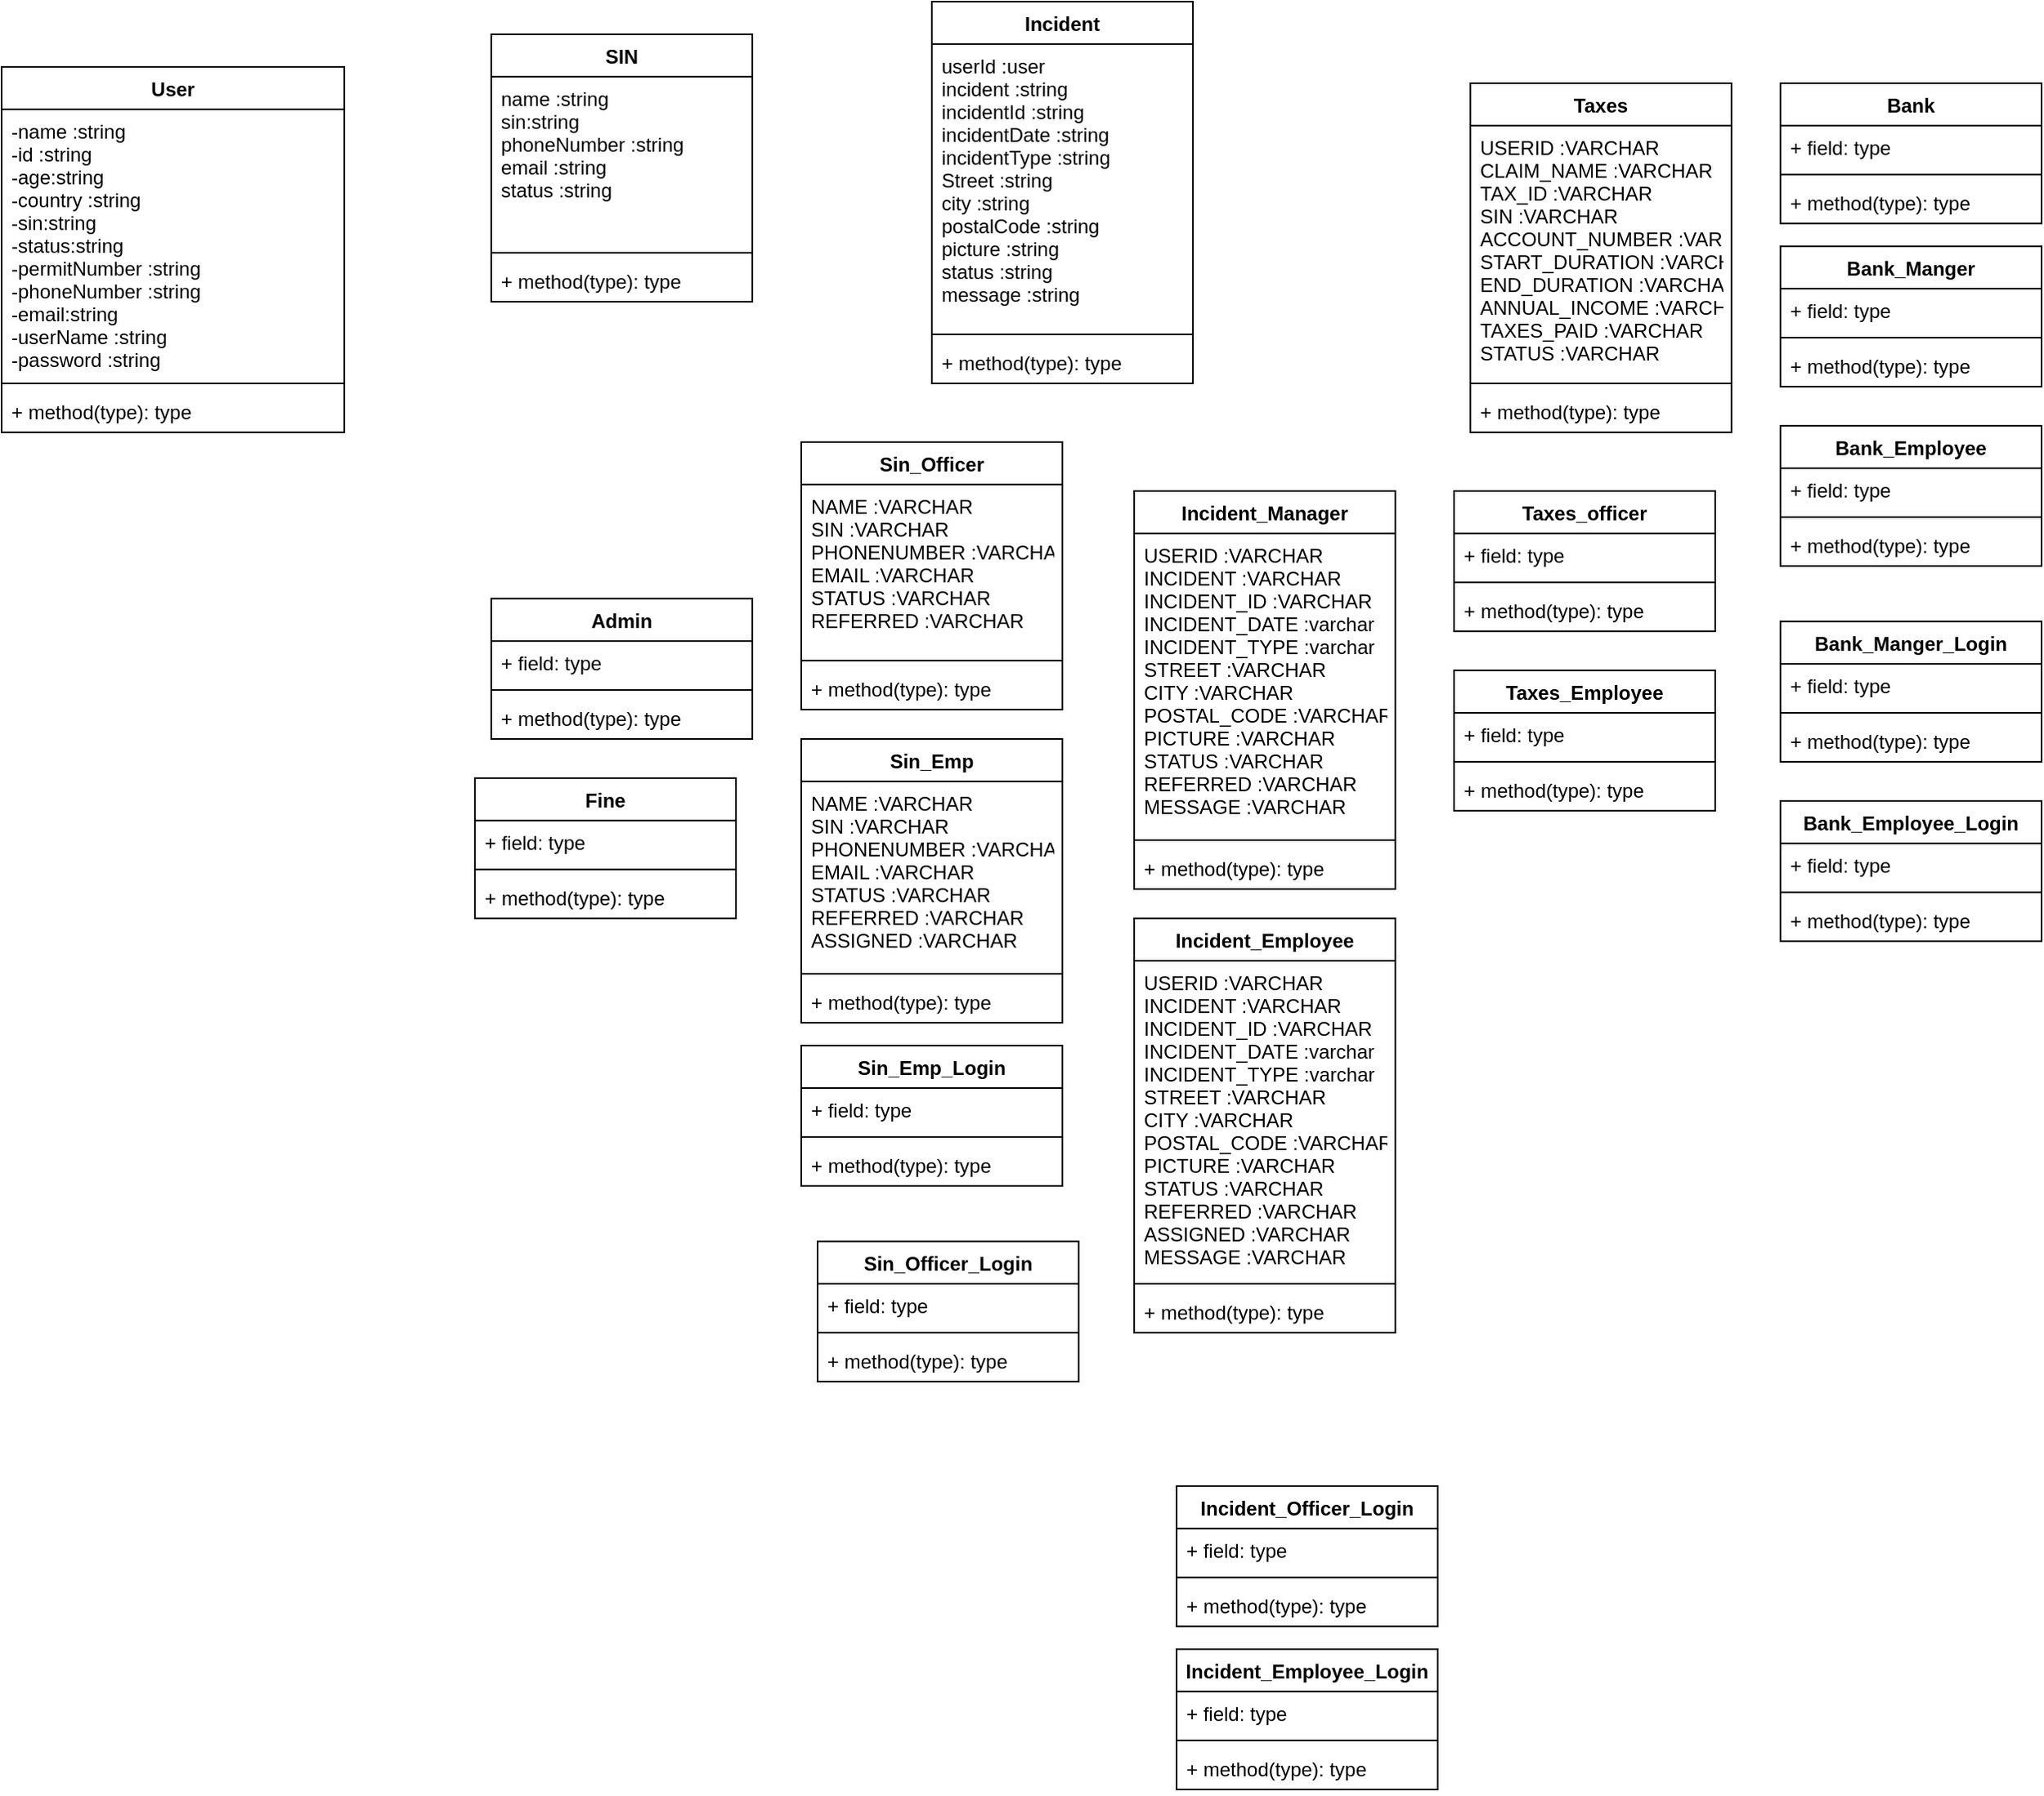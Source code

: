 <mxfile version="20.6.2" type="device"><diagram id="7TPfYMqjOXTpqe688zoS" name="Page-1"><mxGraphModel dx="1679" dy="465" grid="1" gridSize="10" guides="1" tooltips="1" connect="1" arrows="1" fold="1" page="1" pageScale="1" pageWidth="827" pageHeight="1169" math="0" shadow="0"><root><mxCell id="0"/><mxCell id="1" parent="0"/><mxCell id="t15MhjpTgTjXFIqs2MB7-1" value="User" style="swimlane;fontStyle=1;align=center;verticalAlign=top;childLayout=stackLayout;horizontal=1;startSize=26;horizontalStack=0;resizeParent=1;resizeParentMax=0;resizeLast=0;collapsible=1;marginBottom=0;" parent="1" vertex="1"><mxGeometry x="-270" y="130" width="210" height="224" as="geometry"/></mxCell><mxCell id="t15MhjpTgTjXFIqs2MB7-2" value="-name :string &#10;-id :string &#10;-age:string &#10;-country :string &#10;-sin:string &#10;-status:string &#10;-permitNumber :string &#10;-phoneNumber :string &#10;-email:string &#10;-userName :string &#10;-password :string " style="text;strokeColor=none;fillColor=none;align=left;verticalAlign=top;spacingLeft=4;spacingRight=4;overflow=hidden;rotatable=0;points=[[0,0.5],[1,0.5]];portConstraint=eastwest;" parent="t15MhjpTgTjXFIqs2MB7-1" vertex="1"><mxGeometry y="26" width="210" height="164" as="geometry"/></mxCell><mxCell id="t15MhjpTgTjXFIqs2MB7-3" value="" style="line;strokeWidth=1;fillColor=none;align=left;verticalAlign=middle;spacingTop=-1;spacingLeft=3;spacingRight=3;rotatable=0;labelPosition=right;points=[];portConstraint=eastwest;strokeColor=inherit;" parent="t15MhjpTgTjXFIqs2MB7-1" vertex="1"><mxGeometry y="190" width="210" height="8" as="geometry"/></mxCell><mxCell id="t15MhjpTgTjXFIqs2MB7-4" value="+ method(type): type" style="text;strokeColor=none;fillColor=none;align=left;verticalAlign=top;spacingLeft=4;spacingRight=4;overflow=hidden;rotatable=0;points=[[0,0.5],[1,0.5]];portConstraint=eastwest;" parent="t15MhjpTgTjXFIqs2MB7-1" vertex="1"><mxGeometry y="198" width="210" height="26" as="geometry"/></mxCell><mxCell id="t15MhjpTgTjXFIqs2MB7-5" value="SIN" style="swimlane;fontStyle=1;align=center;verticalAlign=top;childLayout=stackLayout;horizontal=1;startSize=26;horizontalStack=0;resizeParent=1;resizeParentMax=0;resizeLast=0;collapsible=1;marginBottom=0;" parent="1" vertex="1"><mxGeometry x="30" y="110" width="160" height="164" as="geometry"/></mxCell><mxCell id="t15MhjpTgTjXFIqs2MB7-6" value="name :string &#10;sin:string &#10;phoneNumber :string &#10;email :string &#10;status :string " style="text;strokeColor=none;fillColor=none;align=left;verticalAlign=top;spacingLeft=4;spacingRight=4;overflow=hidden;rotatable=0;points=[[0,0.5],[1,0.5]];portConstraint=eastwest;" parent="t15MhjpTgTjXFIqs2MB7-5" vertex="1"><mxGeometry y="26" width="160" height="104" as="geometry"/></mxCell><mxCell id="t15MhjpTgTjXFIqs2MB7-7" value="" style="line;strokeWidth=1;fillColor=none;align=left;verticalAlign=middle;spacingTop=-1;spacingLeft=3;spacingRight=3;rotatable=0;labelPosition=right;points=[];portConstraint=eastwest;strokeColor=inherit;" parent="t15MhjpTgTjXFIqs2MB7-5" vertex="1"><mxGeometry y="130" width="160" height="8" as="geometry"/></mxCell><mxCell id="t15MhjpTgTjXFIqs2MB7-8" value="+ method(type): type" style="text;strokeColor=none;fillColor=none;align=left;verticalAlign=top;spacingLeft=4;spacingRight=4;overflow=hidden;rotatable=0;points=[[0,0.5],[1,0.5]];portConstraint=eastwest;" parent="t15MhjpTgTjXFIqs2MB7-5" vertex="1"><mxGeometry y="138" width="160" height="26" as="geometry"/></mxCell><mxCell id="t15MhjpTgTjXFIqs2MB7-9" value="Sin_Officer" style="swimlane;fontStyle=1;align=center;verticalAlign=top;childLayout=stackLayout;horizontal=1;startSize=26;horizontalStack=0;resizeParent=1;resizeParentMax=0;resizeLast=0;collapsible=1;marginBottom=0;" parent="1" vertex="1"><mxGeometry x="220" y="360" width="160" height="164" as="geometry"/></mxCell><mxCell id="t15MhjpTgTjXFIqs2MB7-10" value="NAME :VARCHAR &#10;SIN :VARCHAR &#10;PHONENUMBER :VARCHAR&#10;EMAIL :VARCHAR&#10;STATUS :VARCHAR&#10;REFERRED :VARCHAR" style="text;strokeColor=none;fillColor=none;align=left;verticalAlign=top;spacingLeft=4;spacingRight=4;overflow=hidden;rotatable=0;points=[[0,0.5],[1,0.5]];portConstraint=eastwest;" parent="t15MhjpTgTjXFIqs2MB7-9" vertex="1"><mxGeometry y="26" width="160" height="104" as="geometry"/></mxCell><mxCell id="t15MhjpTgTjXFIqs2MB7-11" value="" style="line;strokeWidth=1;fillColor=none;align=left;verticalAlign=middle;spacingTop=-1;spacingLeft=3;spacingRight=3;rotatable=0;labelPosition=right;points=[];portConstraint=eastwest;strokeColor=inherit;" parent="t15MhjpTgTjXFIqs2MB7-9" vertex="1"><mxGeometry y="130" width="160" height="8" as="geometry"/></mxCell><mxCell id="t15MhjpTgTjXFIqs2MB7-12" value="+ method(type): type" style="text;strokeColor=none;fillColor=none;align=left;verticalAlign=top;spacingLeft=4;spacingRight=4;overflow=hidden;rotatable=0;points=[[0,0.5],[1,0.5]];portConstraint=eastwest;" parent="t15MhjpTgTjXFIqs2MB7-9" vertex="1"><mxGeometry y="138" width="160" height="26" as="geometry"/></mxCell><mxCell id="t15MhjpTgTjXFIqs2MB7-13" value="Sin_Emp" style="swimlane;fontStyle=1;align=center;verticalAlign=top;childLayout=stackLayout;horizontal=1;startSize=26;horizontalStack=0;resizeParent=1;resizeParentMax=0;resizeLast=0;collapsible=1;marginBottom=0;" parent="1" vertex="1"><mxGeometry x="220" y="542" width="160" height="174" as="geometry"/></mxCell><mxCell id="t15MhjpTgTjXFIqs2MB7-14" value="NAME :VARCHAR&#10;SIN :VARCHAR&#10;PHONENUMBER :VARCHAR&#10;EMAIL :VARCHAR&#10;STATUS :VARCHAR&#10;REFERRED :VARCHAR&#10;ASSIGNED :VARCHAR" style="text;strokeColor=none;fillColor=none;align=left;verticalAlign=top;spacingLeft=4;spacingRight=4;overflow=hidden;rotatable=0;points=[[0,0.5],[1,0.5]];portConstraint=eastwest;" parent="t15MhjpTgTjXFIqs2MB7-13" vertex="1"><mxGeometry y="26" width="160" height="114" as="geometry"/></mxCell><mxCell id="t15MhjpTgTjXFIqs2MB7-15" value="" style="line;strokeWidth=1;fillColor=none;align=left;verticalAlign=middle;spacingTop=-1;spacingLeft=3;spacingRight=3;rotatable=0;labelPosition=right;points=[];portConstraint=eastwest;strokeColor=inherit;" parent="t15MhjpTgTjXFIqs2MB7-13" vertex="1"><mxGeometry y="140" width="160" height="8" as="geometry"/></mxCell><mxCell id="t15MhjpTgTjXFIqs2MB7-16" value="+ method(type): type" style="text;strokeColor=none;fillColor=none;align=left;verticalAlign=top;spacingLeft=4;spacingRight=4;overflow=hidden;rotatable=0;points=[[0,0.5],[1,0.5]];portConstraint=eastwest;" parent="t15MhjpTgTjXFIqs2MB7-13" vertex="1"><mxGeometry y="148" width="160" height="26" as="geometry"/></mxCell><mxCell id="t15MhjpTgTjXFIqs2MB7-17" value="Incident" style="swimlane;fontStyle=1;align=center;verticalAlign=top;childLayout=stackLayout;horizontal=1;startSize=26;horizontalStack=0;resizeParent=1;resizeParentMax=0;resizeLast=0;collapsible=1;marginBottom=0;" parent="1" vertex="1"><mxGeometry x="300" y="90" width="160" height="234" as="geometry"/></mxCell><mxCell id="t15MhjpTgTjXFIqs2MB7-18" value="userId :user&#10;incident :string&#10;incidentId :string&#10;incidentDate :string&#10;incidentType :string&#10;Street :string&#10;city :string&#10;postalCode :string&#10;picture :string&#10;status :string&#10;message :string" style="text;strokeColor=none;fillColor=none;align=left;verticalAlign=top;spacingLeft=4;spacingRight=4;overflow=hidden;rotatable=0;points=[[0,0.5],[1,0.5]];portConstraint=eastwest;" parent="t15MhjpTgTjXFIqs2MB7-17" vertex="1"><mxGeometry y="26" width="160" height="174" as="geometry"/></mxCell><mxCell id="t15MhjpTgTjXFIqs2MB7-19" value="" style="line;strokeWidth=1;fillColor=none;align=left;verticalAlign=middle;spacingTop=-1;spacingLeft=3;spacingRight=3;rotatable=0;labelPosition=right;points=[];portConstraint=eastwest;strokeColor=inherit;" parent="t15MhjpTgTjXFIqs2MB7-17" vertex="1"><mxGeometry y="200" width="160" height="8" as="geometry"/></mxCell><mxCell id="t15MhjpTgTjXFIqs2MB7-20" value="+ method(type): type" style="text;strokeColor=none;fillColor=none;align=left;verticalAlign=top;spacingLeft=4;spacingRight=4;overflow=hidden;rotatable=0;points=[[0,0.5],[1,0.5]];portConstraint=eastwest;" parent="t15MhjpTgTjXFIqs2MB7-17" vertex="1"><mxGeometry y="208" width="160" height="26" as="geometry"/></mxCell><mxCell id="t15MhjpTgTjXFIqs2MB7-21" value="Incident_Manager" style="swimlane;fontStyle=1;align=center;verticalAlign=top;childLayout=stackLayout;horizontal=1;startSize=26;horizontalStack=0;resizeParent=1;resizeParentMax=0;resizeLast=0;collapsible=1;marginBottom=0;" parent="1" vertex="1"><mxGeometry x="424" y="390" width="160" height="244" as="geometry"/></mxCell><mxCell id="t15MhjpTgTjXFIqs2MB7-22" value="USERID :VARCHAR &#10;INCIDENT :VARCHAR &#10;INCIDENT_ID :VARCHAR &#10;INCIDENT_DATE :varchar &#10;INCIDENT_TYPE :varchar &#10;STREET :VARCHAR &#10;CITY :VARCHAR &#10;POSTAL_CODE :VARCHAR &#10;PICTURE :VARCHAR &#10;STATUS :VARCHAR &#10;REFERRED :VARCHAR &#10;MESSAGE :VARCHAR " style="text;strokeColor=none;fillColor=none;align=left;verticalAlign=top;spacingLeft=4;spacingRight=4;overflow=hidden;rotatable=0;points=[[0,0.5],[1,0.5]];portConstraint=eastwest;" parent="t15MhjpTgTjXFIqs2MB7-21" vertex="1"><mxGeometry y="26" width="160" height="184" as="geometry"/></mxCell><mxCell id="t15MhjpTgTjXFIqs2MB7-23" value="" style="line;strokeWidth=1;fillColor=none;align=left;verticalAlign=middle;spacingTop=-1;spacingLeft=3;spacingRight=3;rotatable=0;labelPosition=right;points=[];portConstraint=eastwest;strokeColor=inherit;" parent="t15MhjpTgTjXFIqs2MB7-21" vertex="1"><mxGeometry y="210" width="160" height="8" as="geometry"/></mxCell><mxCell id="t15MhjpTgTjXFIqs2MB7-24" value="+ method(type): type" style="text;strokeColor=none;fillColor=none;align=left;verticalAlign=top;spacingLeft=4;spacingRight=4;overflow=hidden;rotatable=0;points=[[0,0.5],[1,0.5]];portConstraint=eastwest;" parent="t15MhjpTgTjXFIqs2MB7-21" vertex="1"><mxGeometry y="218" width="160" height="26" as="geometry"/></mxCell><mxCell id="t15MhjpTgTjXFIqs2MB7-25" value="Incident_Employee" style="swimlane;fontStyle=1;align=center;verticalAlign=top;childLayout=stackLayout;horizontal=1;startSize=26;horizontalStack=0;resizeParent=1;resizeParentMax=0;resizeLast=0;collapsible=1;marginBottom=0;" parent="1" vertex="1"><mxGeometry x="424" y="652" width="160" height="254" as="geometry"/></mxCell><mxCell id="t15MhjpTgTjXFIqs2MB7-26" value="USERID :VARCHAR &#10;INCIDENT :VARCHAR &#10;INCIDENT_ID :VARCHAR &#10;INCIDENT_DATE :varchar &#10;INCIDENT_TYPE :varchar &#10;STREET :VARCHAR &#10;CITY :VARCHAR &#10;POSTAL_CODE :VARCHAR &#10;PICTURE :VARCHAR &#10;STATUS :VARCHAR &#10;REFERRED :VARCHAR &#10;ASSIGNED :VARCHAR &#10;MESSAGE :VARCHAR " style="text;strokeColor=none;fillColor=none;align=left;verticalAlign=top;spacingLeft=4;spacingRight=4;overflow=hidden;rotatable=0;points=[[0,0.5],[1,0.5]];portConstraint=eastwest;" parent="t15MhjpTgTjXFIqs2MB7-25" vertex="1"><mxGeometry y="26" width="160" height="194" as="geometry"/></mxCell><mxCell id="t15MhjpTgTjXFIqs2MB7-27" value="" style="line;strokeWidth=1;fillColor=none;align=left;verticalAlign=middle;spacingTop=-1;spacingLeft=3;spacingRight=3;rotatable=0;labelPosition=right;points=[];portConstraint=eastwest;strokeColor=inherit;" parent="t15MhjpTgTjXFIqs2MB7-25" vertex="1"><mxGeometry y="220" width="160" height="8" as="geometry"/></mxCell><mxCell id="t15MhjpTgTjXFIqs2MB7-28" value="+ method(type): type" style="text;strokeColor=none;fillColor=none;align=left;verticalAlign=top;spacingLeft=4;spacingRight=4;overflow=hidden;rotatable=0;points=[[0,0.5],[1,0.5]];portConstraint=eastwest;" parent="t15MhjpTgTjXFIqs2MB7-25" vertex="1"><mxGeometry y="228" width="160" height="26" as="geometry"/></mxCell><mxCell id="t15MhjpTgTjXFIqs2MB7-29" value="Taxes" style="swimlane;fontStyle=1;align=center;verticalAlign=top;childLayout=stackLayout;horizontal=1;startSize=26;horizontalStack=0;resizeParent=1;resizeParentMax=0;resizeLast=0;collapsible=1;marginBottom=0;" parent="1" vertex="1"><mxGeometry x="630" y="140" width="160" height="214" as="geometry"/></mxCell><mxCell id="t15MhjpTgTjXFIqs2MB7-30" value="USERID :VARCHAR &#10;CLAIM_NAME :VARCHAR &#10;TAX_ID :VARCHAR &#10;SIN :VARCHAR &#10;ACCOUNT_NUMBER :VARCHAR &#10;START_DURATION :VARCHAR &#10;END_DURATION :VARCHAR &#10;ANNUAL_INCOME :VARCHAR &#10;TAXES_PAID :VARCHAR &#10;STATUS :VARCHAR" style="text;strokeColor=none;fillColor=none;align=left;verticalAlign=top;spacingLeft=4;spacingRight=4;overflow=hidden;rotatable=0;points=[[0,0.5],[1,0.5]];portConstraint=eastwest;" parent="t15MhjpTgTjXFIqs2MB7-29" vertex="1"><mxGeometry y="26" width="160" height="154" as="geometry"/></mxCell><mxCell id="t15MhjpTgTjXFIqs2MB7-31" value="" style="line;strokeWidth=1;fillColor=none;align=left;verticalAlign=middle;spacingTop=-1;spacingLeft=3;spacingRight=3;rotatable=0;labelPosition=right;points=[];portConstraint=eastwest;strokeColor=inherit;" parent="t15MhjpTgTjXFIqs2MB7-29" vertex="1"><mxGeometry y="180" width="160" height="8" as="geometry"/></mxCell><mxCell id="t15MhjpTgTjXFIqs2MB7-32" value="+ method(type): type" style="text;strokeColor=none;fillColor=none;align=left;verticalAlign=top;spacingLeft=4;spacingRight=4;overflow=hidden;rotatable=0;points=[[0,0.5],[1,0.5]];portConstraint=eastwest;" parent="t15MhjpTgTjXFIqs2MB7-29" vertex="1"><mxGeometry y="188" width="160" height="26" as="geometry"/></mxCell><mxCell id="t15MhjpTgTjXFIqs2MB7-33" value="Taxes_officer" style="swimlane;fontStyle=1;align=center;verticalAlign=top;childLayout=stackLayout;horizontal=1;startSize=26;horizontalStack=0;resizeParent=1;resizeParentMax=0;resizeLast=0;collapsible=1;marginBottom=0;" parent="1" vertex="1"><mxGeometry x="620" y="390" width="160" height="86" as="geometry"/></mxCell><mxCell id="t15MhjpTgTjXFIqs2MB7-34" value="+ field: type" style="text;strokeColor=none;fillColor=none;align=left;verticalAlign=top;spacingLeft=4;spacingRight=4;overflow=hidden;rotatable=0;points=[[0,0.5],[1,0.5]];portConstraint=eastwest;" parent="t15MhjpTgTjXFIqs2MB7-33" vertex="1"><mxGeometry y="26" width="160" height="26" as="geometry"/></mxCell><mxCell id="t15MhjpTgTjXFIqs2MB7-35" value="" style="line;strokeWidth=1;fillColor=none;align=left;verticalAlign=middle;spacingTop=-1;spacingLeft=3;spacingRight=3;rotatable=0;labelPosition=right;points=[];portConstraint=eastwest;strokeColor=inherit;" parent="t15MhjpTgTjXFIqs2MB7-33" vertex="1"><mxGeometry y="52" width="160" height="8" as="geometry"/></mxCell><mxCell id="t15MhjpTgTjXFIqs2MB7-36" value="+ method(type): type" style="text;strokeColor=none;fillColor=none;align=left;verticalAlign=top;spacingLeft=4;spacingRight=4;overflow=hidden;rotatable=0;points=[[0,0.5],[1,0.5]];portConstraint=eastwest;" parent="t15MhjpTgTjXFIqs2MB7-33" vertex="1"><mxGeometry y="60" width="160" height="26" as="geometry"/></mxCell><mxCell id="t15MhjpTgTjXFIqs2MB7-37" value="Taxes_Employee" style="swimlane;fontStyle=1;align=center;verticalAlign=top;childLayout=stackLayout;horizontal=1;startSize=26;horizontalStack=0;resizeParent=1;resizeParentMax=0;resizeLast=0;collapsible=1;marginBottom=0;" parent="1" vertex="1"><mxGeometry x="620" y="500" width="160" height="86" as="geometry"/></mxCell><mxCell id="t15MhjpTgTjXFIqs2MB7-38" value="+ field: type" style="text;strokeColor=none;fillColor=none;align=left;verticalAlign=top;spacingLeft=4;spacingRight=4;overflow=hidden;rotatable=0;points=[[0,0.5],[1,0.5]];portConstraint=eastwest;" parent="t15MhjpTgTjXFIqs2MB7-37" vertex="1"><mxGeometry y="26" width="160" height="26" as="geometry"/></mxCell><mxCell id="t15MhjpTgTjXFIqs2MB7-39" value="" style="line;strokeWidth=1;fillColor=none;align=left;verticalAlign=middle;spacingTop=-1;spacingLeft=3;spacingRight=3;rotatable=0;labelPosition=right;points=[];portConstraint=eastwest;strokeColor=inherit;" parent="t15MhjpTgTjXFIqs2MB7-37" vertex="1"><mxGeometry y="52" width="160" height="8" as="geometry"/></mxCell><mxCell id="t15MhjpTgTjXFIqs2MB7-40" value="+ method(type): type" style="text;strokeColor=none;fillColor=none;align=left;verticalAlign=top;spacingLeft=4;spacingRight=4;overflow=hidden;rotatable=0;points=[[0,0.5],[1,0.5]];portConstraint=eastwest;" parent="t15MhjpTgTjXFIqs2MB7-37" vertex="1"><mxGeometry y="60" width="160" height="26" as="geometry"/></mxCell><mxCell id="t15MhjpTgTjXFIqs2MB7-41" value="Bank" style="swimlane;fontStyle=1;align=center;verticalAlign=top;childLayout=stackLayout;horizontal=1;startSize=26;horizontalStack=0;resizeParent=1;resizeParentMax=0;resizeLast=0;collapsible=1;marginBottom=0;" parent="1" vertex="1"><mxGeometry x="820" y="140" width="160" height="86" as="geometry"/></mxCell><mxCell id="t15MhjpTgTjXFIqs2MB7-42" value="+ field: type" style="text;strokeColor=none;fillColor=none;align=left;verticalAlign=top;spacingLeft=4;spacingRight=4;overflow=hidden;rotatable=0;points=[[0,0.5],[1,0.5]];portConstraint=eastwest;" parent="t15MhjpTgTjXFIqs2MB7-41" vertex="1"><mxGeometry y="26" width="160" height="26" as="geometry"/></mxCell><mxCell id="t15MhjpTgTjXFIqs2MB7-43" value="" style="line;strokeWidth=1;fillColor=none;align=left;verticalAlign=middle;spacingTop=-1;spacingLeft=3;spacingRight=3;rotatable=0;labelPosition=right;points=[];portConstraint=eastwest;strokeColor=inherit;" parent="t15MhjpTgTjXFIqs2MB7-41" vertex="1"><mxGeometry y="52" width="160" height="8" as="geometry"/></mxCell><mxCell id="t15MhjpTgTjXFIqs2MB7-44" value="+ method(type): type" style="text;strokeColor=none;fillColor=none;align=left;verticalAlign=top;spacingLeft=4;spacingRight=4;overflow=hidden;rotatable=0;points=[[0,0.5],[1,0.5]];portConstraint=eastwest;" parent="t15MhjpTgTjXFIqs2MB7-41" vertex="1"><mxGeometry y="60" width="160" height="26" as="geometry"/></mxCell><mxCell id="t15MhjpTgTjXFIqs2MB7-45" value="Bank_Manger" style="swimlane;fontStyle=1;align=center;verticalAlign=top;childLayout=stackLayout;horizontal=1;startSize=26;horizontalStack=0;resizeParent=1;resizeParentMax=0;resizeLast=0;collapsible=1;marginBottom=0;" parent="1" vertex="1"><mxGeometry x="820" y="240" width="160" height="86" as="geometry"/></mxCell><mxCell id="t15MhjpTgTjXFIqs2MB7-46" value="+ field: type" style="text;strokeColor=none;fillColor=none;align=left;verticalAlign=top;spacingLeft=4;spacingRight=4;overflow=hidden;rotatable=0;points=[[0,0.5],[1,0.5]];portConstraint=eastwest;" parent="t15MhjpTgTjXFIqs2MB7-45" vertex="1"><mxGeometry y="26" width="160" height="26" as="geometry"/></mxCell><mxCell id="t15MhjpTgTjXFIqs2MB7-47" value="" style="line;strokeWidth=1;fillColor=none;align=left;verticalAlign=middle;spacingTop=-1;spacingLeft=3;spacingRight=3;rotatable=0;labelPosition=right;points=[];portConstraint=eastwest;strokeColor=inherit;" parent="t15MhjpTgTjXFIqs2MB7-45" vertex="1"><mxGeometry y="52" width="160" height="8" as="geometry"/></mxCell><mxCell id="t15MhjpTgTjXFIqs2MB7-48" value="+ method(type): type" style="text;strokeColor=none;fillColor=none;align=left;verticalAlign=top;spacingLeft=4;spacingRight=4;overflow=hidden;rotatable=0;points=[[0,0.5],[1,0.5]];portConstraint=eastwest;" parent="t15MhjpTgTjXFIqs2MB7-45" vertex="1"><mxGeometry y="60" width="160" height="26" as="geometry"/></mxCell><mxCell id="t15MhjpTgTjXFIqs2MB7-49" value="Bank_Employee" style="swimlane;fontStyle=1;align=center;verticalAlign=top;childLayout=stackLayout;horizontal=1;startSize=26;horizontalStack=0;resizeParent=1;resizeParentMax=0;resizeLast=0;collapsible=1;marginBottom=0;" parent="1" vertex="1"><mxGeometry x="820" y="350" width="160" height="86" as="geometry"/></mxCell><mxCell id="t15MhjpTgTjXFIqs2MB7-50" value="+ field: type" style="text;strokeColor=none;fillColor=none;align=left;verticalAlign=top;spacingLeft=4;spacingRight=4;overflow=hidden;rotatable=0;points=[[0,0.5],[1,0.5]];portConstraint=eastwest;" parent="t15MhjpTgTjXFIqs2MB7-49" vertex="1"><mxGeometry y="26" width="160" height="26" as="geometry"/></mxCell><mxCell id="t15MhjpTgTjXFIqs2MB7-51" value="" style="line;strokeWidth=1;fillColor=none;align=left;verticalAlign=middle;spacingTop=-1;spacingLeft=3;spacingRight=3;rotatable=0;labelPosition=right;points=[];portConstraint=eastwest;strokeColor=inherit;" parent="t15MhjpTgTjXFIqs2MB7-49" vertex="1"><mxGeometry y="52" width="160" height="8" as="geometry"/></mxCell><mxCell id="t15MhjpTgTjXFIqs2MB7-52" value="+ method(type): type" style="text;strokeColor=none;fillColor=none;align=left;verticalAlign=top;spacingLeft=4;spacingRight=4;overflow=hidden;rotatable=0;points=[[0,0.5],[1,0.5]];portConstraint=eastwest;" parent="t15MhjpTgTjXFIqs2MB7-49" vertex="1"><mxGeometry y="60" width="160" height="26" as="geometry"/></mxCell><mxCell id="t15MhjpTgTjXFIqs2MB7-53" value="Admin" style="swimlane;fontStyle=1;align=center;verticalAlign=top;childLayout=stackLayout;horizontal=1;startSize=26;horizontalStack=0;resizeParent=1;resizeParentMax=0;resizeLast=0;collapsible=1;marginBottom=0;" parent="1" vertex="1"><mxGeometry x="30" y="456" width="160" height="86" as="geometry"/></mxCell><mxCell id="t15MhjpTgTjXFIqs2MB7-54" value="+ field: type" style="text;strokeColor=none;fillColor=none;align=left;verticalAlign=top;spacingLeft=4;spacingRight=4;overflow=hidden;rotatable=0;points=[[0,0.5],[1,0.5]];portConstraint=eastwest;" parent="t15MhjpTgTjXFIqs2MB7-53" vertex="1"><mxGeometry y="26" width="160" height="26" as="geometry"/></mxCell><mxCell id="t15MhjpTgTjXFIqs2MB7-55" value="" style="line;strokeWidth=1;fillColor=none;align=left;verticalAlign=middle;spacingTop=-1;spacingLeft=3;spacingRight=3;rotatable=0;labelPosition=right;points=[];portConstraint=eastwest;strokeColor=inherit;" parent="t15MhjpTgTjXFIqs2MB7-53" vertex="1"><mxGeometry y="52" width="160" height="8" as="geometry"/></mxCell><mxCell id="t15MhjpTgTjXFIqs2MB7-56" value="+ method(type): type" style="text;strokeColor=none;fillColor=none;align=left;verticalAlign=top;spacingLeft=4;spacingRight=4;overflow=hidden;rotatable=0;points=[[0,0.5],[1,0.5]];portConstraint=eastwest;" parent="t15MhjpTgTjXFIqs2MB7-53" vertex="1"><mxGeometry y="60" width="160" height="26" as="geometry"/></mxCell><mxCell id="t15MhjpTgTjXFIqs2MB7-57" value="Bank_Manger_Login" style="swimlane;fontStyle=1;align=center;verticalAlign=top;childLayout=stackLayout;horizontal=1;startSize=26;horizontalStack=0;resizeParent=1;resizeParentMax=0;resizeLast=0;collapsible=1;marginBottom=0;" parent="1" vertex="1"><mxGeometry x="820" y="470" width="160" height="86" as="geometry"/></mxCell><mxCell id="t15MhjpTgTjXFIqs2MB7-58" value="+ field: type" style="text;strokeColor=none;fillColor=none;align=left;verticalAlign=top;spacingLeft=4;spacingRight=4;overflow=hidden;rotatable=0;points=[[0,0.5],[1,0.5]];portConstraint=eastwest;" parent="t15MhjpTgTjXFIqs2MB7-57" vertex="1"><mxGeometry y="26" width="160" height="26" as="geometry"/></mxCell><mxCell id="t15MhjpTgTjXFIqs2MB7-59" value="" style="line;strokeWidth=1;fillColor=none;align=left;verticalAlign=middle;spacingTop=-1;spacingLeft=3;spacingRight=3;rotatable=0;labelPosition=right;points=[];portConstraint=eastwest;strokeColor=inherit;" parent="t15MhjpTgTjXFIqs2MB7-57" vertex="1"><mxGeometry y="52" width="160" height="8" as="geometry"/></mxCell><mxCell id="t15MhjpTgTjXFIqs2MB7-60" value="+ method(type): type" style="text;strokeColor=none;fillColor=none;align=left;verticalAlign=top;spacingLeft=4;spacingRight=4;overflow=hidden;rotatable=0;points=[[0,0.5],[1,0.5]];portConstraint=eastwest;" parent="t15MhjpTgTjXFIqs2MB7-57" vertex="1"><mxGeometry y="60" width="160" height="26" as="geometry"/></mxCell><mxCell id="t15MhjpTgTjXFIqs2MB7-61" value="Bank_Employee_Login" style="swimlane;fontStyle=1;align=center;verticalAlign=top;childLayout=stackLayout;horizontal=1;startSize=26;horizontalStack=0;resizeParent=1;resizeParentMax=0;resizeLast=0;collapsible=1;marginBottom=0;" parent="1" vertex="1"><mxGeometry x="820" y="580" width="160" height="86" as="geometry"/></mxCell><mxCell id="t15MhjpTgTjXFIqs2MB7-62" value="+ field: type" style="text;strokeColor=none;fillColor=none;align=left;verticalAlign=top;spacingLeft=4;spacingRight=4;overflow=hidden;rotatable=0;points=[[0,0.5],[1,0.5]];portConstraint=eastwest;" parent="t15MhjpTgTjXFIqs2MB7-61" vertex="1"><mxGeometry y="26" width="160" height="26" as="geometry"/></mxCell><mxCell id="t15MhjpTgTjXFIqs2MB7-63" value="" style="line;strokeWidth=1;fillColor=none;align=left;verticalAlign=middle;spacingTop=-1;spacingLeft=3;spacingRight=3;rotatable=0;labelPosition=right;points=[];portConstraint=eastwest;strokeColor=inherit;" parent="t15MhjpTgTjXFIqs2MB7-61" vertex="1"><mxGeometry y="52" width="160" height="8" as="geometry"/></mxCell><mxCell id="t15MhjpTgTjXFIqs2MB7-64" value="+ method(type): type" style="text;strokeColor=none;fillColor=none;align=left;verticalAlign=top;spacingLeft=4;spacingRight=4;overflow=hidden;rotatable=0;points=[[0,0.5],[1,0.5]];portConstraint=eastwest;" parent="t15MhjpTgTjXFIqs2MB7-61" vertex="1"><mxGeometry y="60" width="160" height="26" as="geometry"/></mxCell><mxCell id="t15MhjpTgTjXFIqs2MB7-65" value="Sin_Officer_Login" style="swimlane;fontStyle=1;align=center;verticalAlign=top;childLayout=stackLayout;horizontal=1;startSize=26;horizontalStack=0;resizeParent=1;resizeParentMax=0;resizeLast=0;collapsible=1;marginBottom=0;" parent="1" vertex="1"><mxGeometry x="230" y="850" width="160" height="86" as="geometry"/></mxCell><mxCell id="t15MhjpTgTjXFIqs2MB7-66" value="+ field: type" style="text;strokeColor=none;fillColor=none;align=left;verticalAlign=top;spacingLeft=4;spacingRight=4;overflow=hidden;rotatable=0;points=[[0,0.5],[1,0.5]];portConstraint=eastwest;" parent="t15MhjpTgTjXFIqs2MB7-65" vertex="1"><mxGeometry y="26" width="160" height="26" as="geometry"/></mxCell><mxCell id="t15MhjpTgTjXFIqs2MB7-67" value="" style="line;strokeWidth=1;fillColor=none;align=left;verticalAlign=middle;spacingTop=-1;spacingLeft=3;spacingRight=3;rotatable=0;labelPosition=right;points=[];portConstraint=eastwest;strokeColor=inherit;" parent="t15MhjpTgTjXFIqs2MB7-65" vertex="1"><mxGeometry y="52" width="160" height="8" as="geometry"/></mxCell><mxCell id="t15MhjpTgTjXFIqs2MB7-68" value="+ method(type): type" style="text;strokeColor=none;fillColor=none;align=left;verticalAlign=top;spacingLeft=4;spacingRight=4;overflow=hidden;rotatable=0;points=[[0,0.5],[1,0.5]];portConstraint=eastwest;" parent="t15MhjpTgTjXFIqs2MB7-65" vertex="1"><mxGeometry y="60" width="160" height="26" as="geometry"/></mxCell><mxCell id="t15MhjpTgTjXFIqs2MB7-69" value="Sin_Emp_Login" style="swimlane;fontStyle=1;align=center;verticalAlign=top;childLayout=stackLayout;horizontal=1;startSize=26;horizontalStack=0;resizeParent=1;resizeParentMax=0;resizeLast=0;collapsible=1;marginBottom=0;" parent="1" vertex="1"><mxGeometry x="220" y="730" width="160" height="86" as="geometry"/></mxCell><mxCell id="t15MhjpTgTjXFIqs2MB7-70" value="+ field: type" style="text;strokeColor=none;fillColor=none;align=left;verticalAlign=top;spacingLeft=4;spacingRight=4;overflow=hidden;rotatable=0;points=[[0,0.5],[1,0.5]];portConstraint=eastwest;" parent="t15MhjpTgTjXFIqs2MB7-69" vertex="1"><mxGeometry y="26" width="160" height="26" as="geometry"/></mxCell><mxCell id="t15MhjpTgTjXFIqs2MB7-71" value="" style="line;strokeWidth=1;fillColor=none;align=left;verticalAlign=middle;spacingTop=-1;spacingLeft=3;spacingRight=3;rotatable=0;labelPosition=right;points=[];portConstraint=eastwest;strokeColor=inherit;" parent="t15MhjpTgTjXFIqs2MB7-69" vertex="1"><mxGeometry y="52" width="160" height="8" as="geometry"/></mxCell><mxCell id="t15MhjpTgTjXFIqs2MB7-72" value="+ method(type): type" style="text;strokeColor=none;fillColor=none;align=left;verticalAlign=top;spacingLeft=4;spacingRight=4;overflow=hidden;rotatable=0;points=[[0,0.5],[1,0.5]];portConstraint=eastwest;" parent="t15MhjpTgTjXFIqs2MB7-69" vertex="1"><mxGeometry y="60" width="160" height="26" as="geometry"/></mxCell><mxCell id="t15MhjpTgTjXFIqs2MB7-73" value="Incident_Officer_Login" style="swimlane;fontStyle=1;align=center;verticalAlign=top;childLayout=stackLayout;horizontal=1;startSize=26;horizontalStack=0;resizeParent=1;resizeParentMax=0;resizeLast=0;collapsible=1;marginBottom=0;" parent="1" vertex="1"><mxGeometry x="450" y="1000" width="160" height="86" as="geometry"/></mxCell><mxCell id="t15MhjpTgTjXFIqs2MB7-74" value="+ field: type" style="text;strokeColor=none;fillColor=none;align=left;verticalAlign=top;spacingLeft=4;spacingRight=4;overflow=hidden;rotatable=0;points=[[0,0.5],[1,0.5]];portConstraint=eastwest;" parent="t15MhjpTgTjXFIqs2MB7-73" vertex="1"><mxGeometry y="26" width="160" height="26" as="geometry"/></mxCell><mxCell id="t15MhjpTgTjXFIqs2MB7-75" value="" style="line;strokeWidth=1;fillColor=none;align=left;verticalAlign=middle;spacingTop=-1;spacingLeft=3;spacingRight=3;rotatable=0;labelPosition=right;points=[];portConstraint=eastwest;strokeColor=inherit;" parent="t15MhjpTgTjXFIqs2MB7-73" vertex="1"><mxGeometry y="52" width="160" height="8" as="geometry"/></mxCell><mxCell id="t15MhjpTgTjXFIqs2MB7-76" value="+ method(type): type" style="text;strokeColor=none;fillColor=none;align=left;verticalAlign=top;spacingLeft=4;spacingRight=4;overflow=hidden;rotatable=0;points=[[0,0.5],[1,0.5]];portConstraint=eastwest;" parent="t15MhjpTgTjXFIqs2MB7-73" vertex="1"><mxGeometry y="60" width="160" height="26" as="geometry"/></mxCell><mxCell id="t15MhjpTgTjXFIqs2MB7-77" value="Incident_Employee_Login" style="swimlane;fontStyle=1;align=center;verticalAlign=top;childLayout=stackLayout;horizontal=1;startSize=26;horizontalStack=0;resizeParent=1;resizeParentMax=0;resizeLast=0;collapsible=1;marginBottom=0;" parent="1" vertex="1"><mxGeometry x="450" y="1100" width="160" height="86" as="geometry"/></mxCell><mxCell id="t15MhjpTgTjXFIqs2MB7-78" value="+ field: type" style="text;strokeColor=none;fillColor=none;align=left;verticalAlign=top;spacingLeft=4;spacingRight=4;overflow=hidden;rotatable=0;points=[[0,0.5],[1,0.5]];portConstraint=eastwest;" parent="t15MhjpTgTjXFIqs2MB7-77" vertex="1"><mxGeometry y="26" width="160" height="26" as="geometry"/></mxCell><mxCell id="t15MhjpTgTjXFIqs2MB7-79" value="" style="line;strokeWidth=1;fillColor=none;align=left;verticalAlign=middle;spacingTop=-1;spacingLeft=3;spacingRight=3;rotatable=0;labelPosition=right;points=[];portConstraint=eastwest;strokeColor=inherit;" parent="t15MhjpTgTjXFIqs2MB7-77" vertex="1"><mxGeometry y="52" width="160" height="8" as="geometry"/></mxCell><mxCell id="t15MhjpTgTjXFIqs2MB7-80" value="+ method(type): type" style="text;strokeColor=none;fillColor=none;align=left;verticalAlign=top;spacingLeft=4;spacingRight=4;overflow=hidden;rotatable=0;points=[[0,0.5],[1,0.5]];portConstraint=eastwest;" parent="t15MhjpTgTjXFIqs2MB7-77" vertex="1"><mxGeometry y="60" width="160" height="26" as="geometry"/></mxCell><mxCell id="t15MhjpTgTjXFIqs2MB7-81" value="Fine" style="swimlane;fontStyle=1;align=center;verticalAlign=top;childLayout=stackLayout;horizontal=1;startSize=26;horizontalStack=0;resizeParent=1;resizeParentMax=0;resizeLast=0;collapsible=1;marginBottom=0;" parent="1" vertex="1"><mxGeometry x="20" y="566" width="160" height="86" as="geometry"/></mxCell><mxCell id="t15MhjpTgTjXFIqs2MB7-82" value="+ field: type" style="text;strokeColor=none;fillColor=none;align=left;verticalAlign=top;spacingLeft=4;spacingRight=4;overflow=hidden;rotatable=0;points=[[0,0.5],[1,0.5]];portConstraint=eastwest;" parent="t15MhjpTgTjXFIqs2MB7-81" vertex="1"><mxGeometry y="26" width="160" height="26" as="geometry"/></mxCell><mxCell id="t15MhjpTgTjXFIqs2MB7-83" value="" style="line;strokeWidth=1;fillColor=none;align=left;verticalAlign=middle;spacingTop=-1;spacingLeft=3;spacingRight=3;rotatable=0;labelPosition=right;points=[];portConstraint=eastwest;strokeColor=inherit;" parent="t15MhjpTgTjXFIqs2MB7-81" vertex="1"><mxGeometry y="52" width="160" height="8" as="geometry"/></mxCell><mxCell id="t15MhjpTgTjXFIqs2MB7-84" value="+ method(type): type" style="text;strokeColor=none;fillColor=none;align=left;verticalAlign=top;spacingLeft=4;spacingRight=4;overflow=hidden;rotatable=0;points=[[0,0.5],[1,0.5]];portConstraint=eastwest;" parent="t15MhjpTgTjXFIqs2MB7-81" vertex="1"><mxGeometry y="60" width="160" height="26" as="geometry"/></mxCell></root></mxGraphModel></diagram></mxfile>